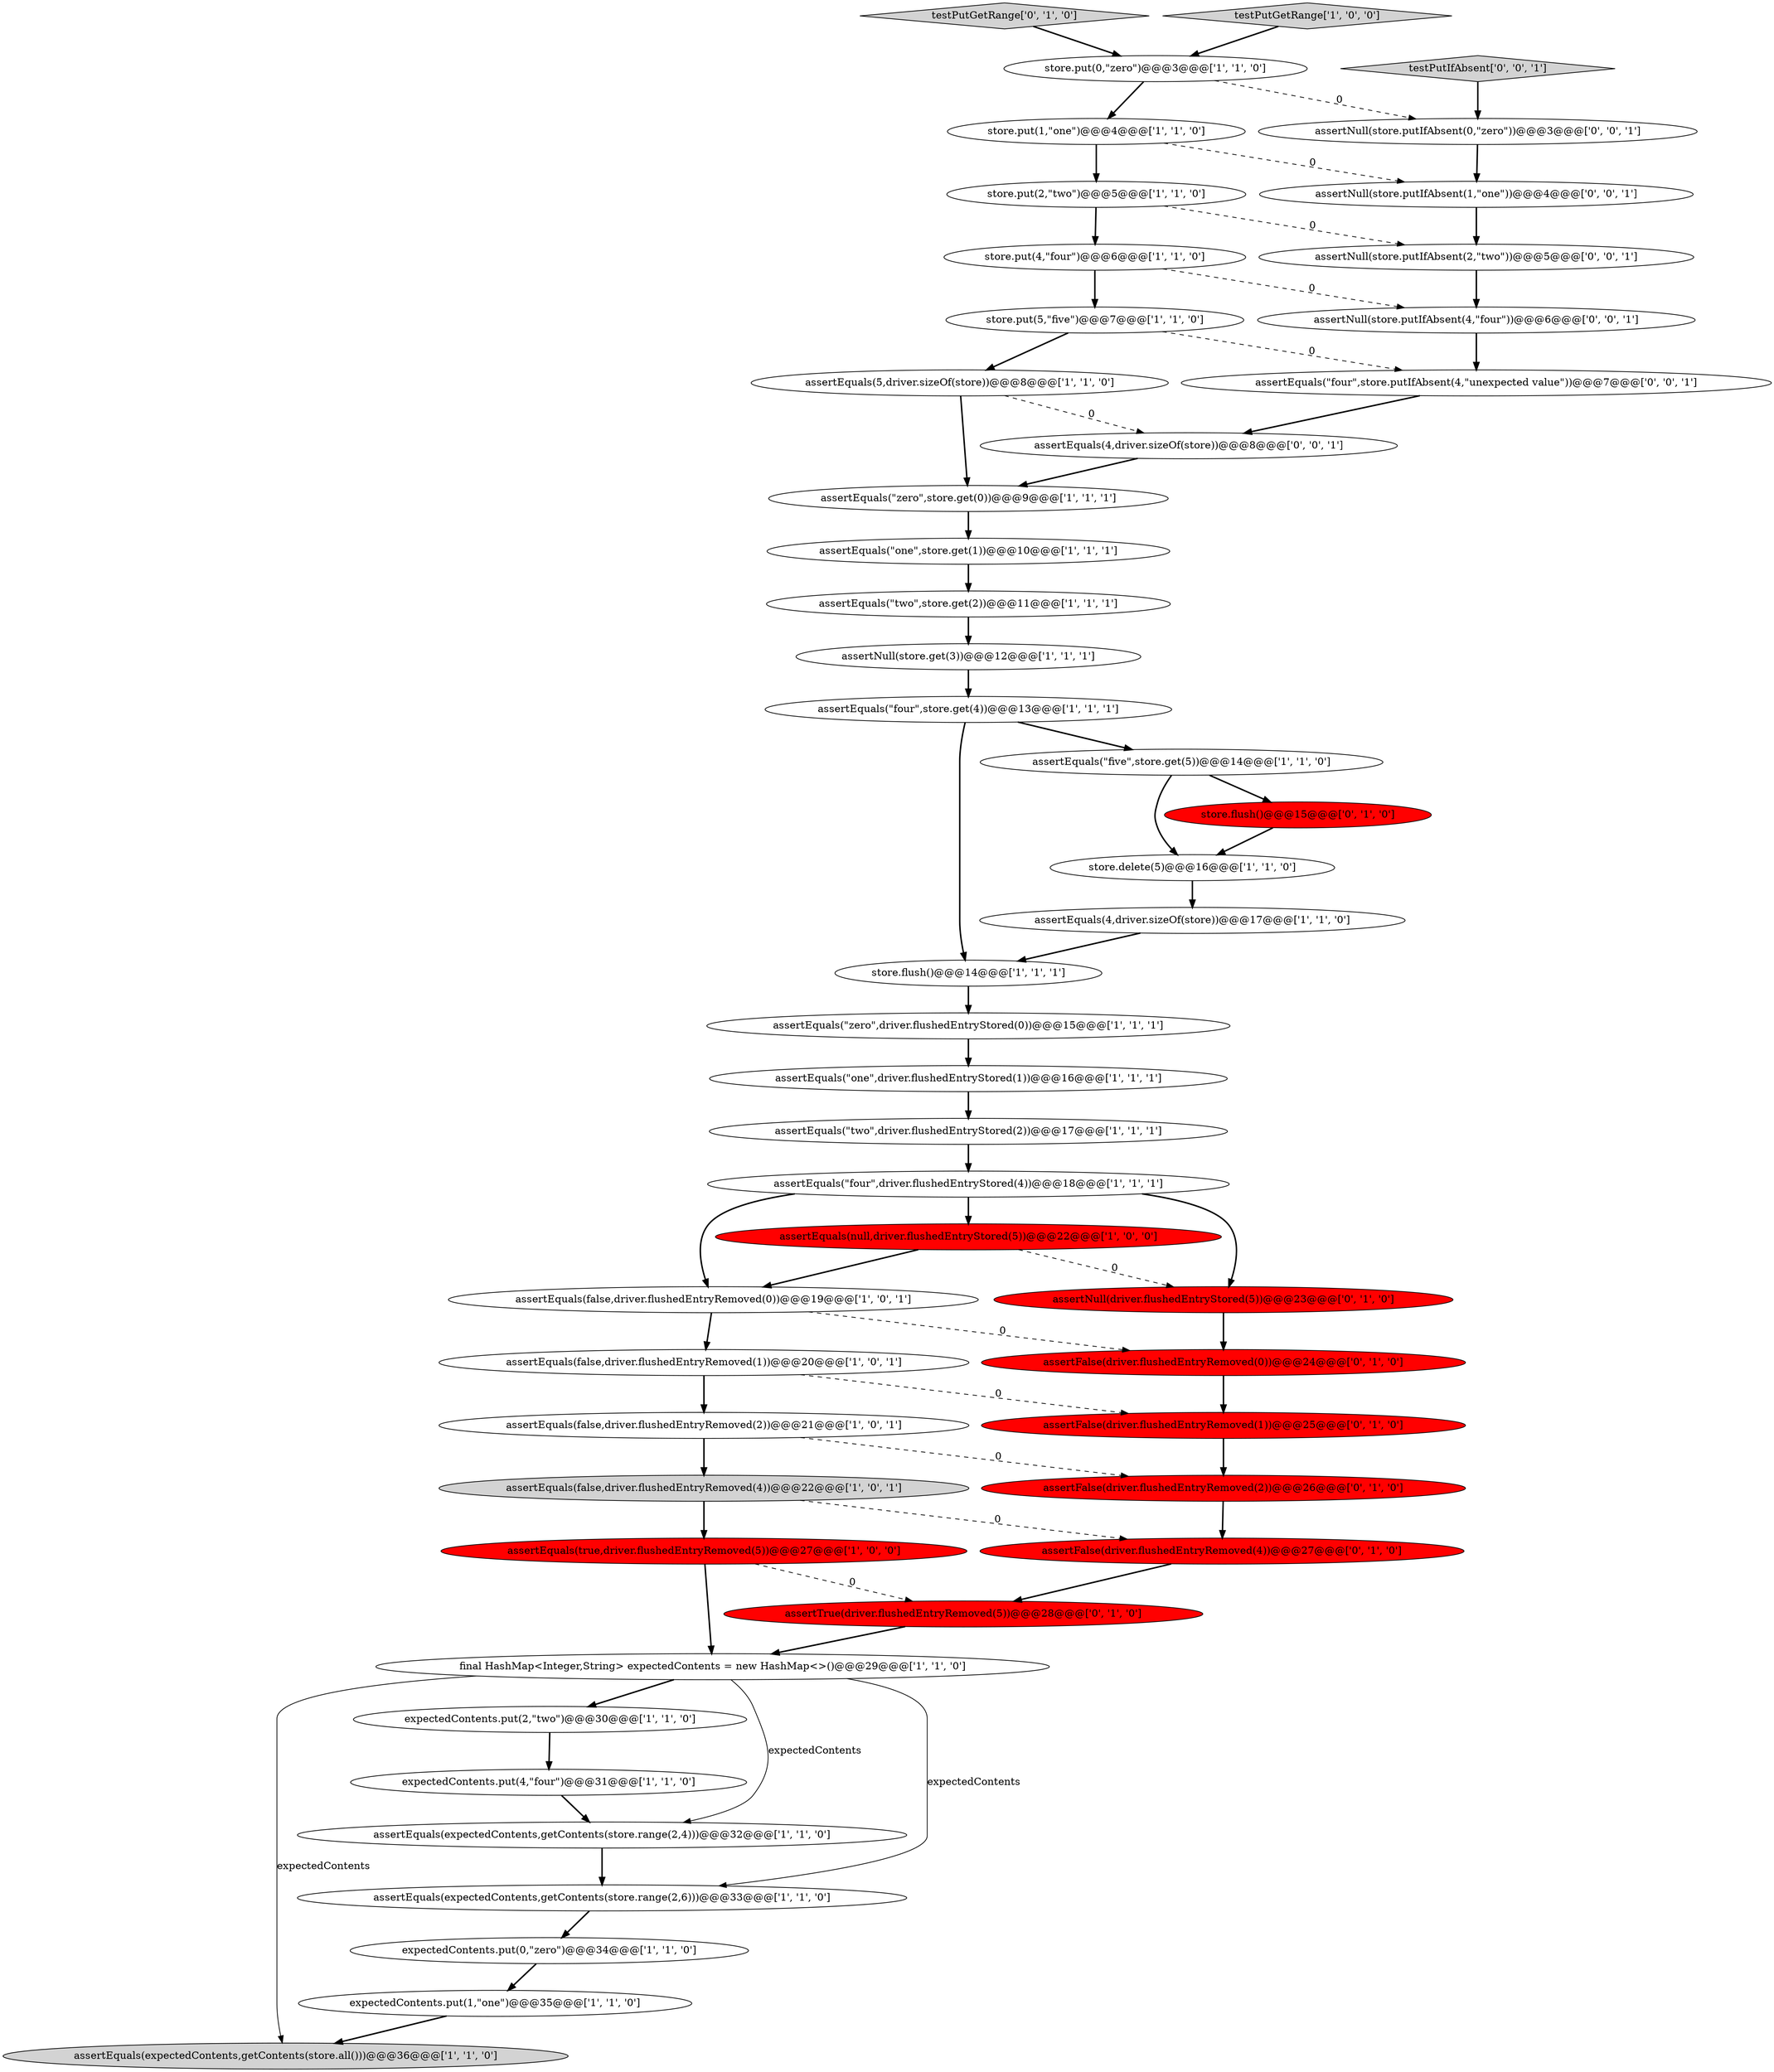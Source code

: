 digraph {
2 [style = filled, label = "store.flush()@@@14@@@['1', '1', '1']", fillcolor = white, shape = ellipse image = "AAA0AAABBB1BBB"];
16 [style = filled, label = "final HashMap<Integer,String> expectedContents = new HashMap<>()@@@29@@@['1', '1', '0']", fillcolor = white, shape = ellipse image = "AAA0AAABBB1BBB"];
13 [style = filled, label = "expectedContents.put(0,\"zero\")@@@34@@@['1', '1', '0']", fillcolor = white, shape = ellipse image = "AAA0AAABBB1BBB"];
24 [style = filled, label = "assertEquals(expectedContents,getContents(store.range(2,4)))@@@32@@@['1', '1', '0']", fillcolor = white, shape = ellipse image = "AAA0AAABBB1BBB"];
12 [style = filled, label = "assertEquals(\"two\",store.get(2))@@@11@@@['1', '1', '1']", fillcolor = white, shape = ellipse image = "AAA0AAABBB1BBB"];
29 [style = filled, label = "assertEquals(null,driver.flushedEntryStored(5))@@@22@@@['1', '0', '0']", fillcolor = red, shape = ellipse image = "AAA1AAABBB1BBB"];
23 [style = filled, label = "assertEquals(\"zero\",driver.flushedEntryStored(0))@@@15@@@['1', '1', '1']", fillcolor = white, shape = ellipse image = "AAA0AAABBB1BBB"];
7 [style = filled, label = "assertEquals(\"four\",store.get(4))@@@13@@@['1', '1', '1']", fillcolor = white, shape = ellipse image = "AAA0AAABBB1BBB"];
32 [style = filled, label = "store.put(4,\"four\")@@@6@@@['1', '1', '0']", fillcolor = white, shape = ellipse image = "AAA0AAABBB1BBB"];
22 [style = filled, label = "assertEquals(\"one\",store.get(1))@@@10@@@['1', '1', '1']", fillcolor = white, shape = ellipse image = "AAA0AAABBB1BBB"];
21 [style = filled, label = "assertEquals(5,driver.sizeOf(store))@@@8@@@['1', '1', '0']", fillcolor = white, shape = ellipse image = "AAA0AAABBB1BBB"];
10 [style = filled, label = "assertEquals(false,driver.flushedEntryRemoved(4))@@@22@@@['1', '0', '1']", fillcolor = lightgray, shape = ellipse image = "AAA0AAABBB1BBB"];
41 [style = filled, label = "testPutGetRange['0', '1', '0']", fillcolor = lightgray, shape = diamond image = "AAA0AAABBB2BBB"];
1 [style = filled, label = "assertEquals(\"two\",driver.flushedEntryStored(2))@@@17@@@['1', '1', '1']", fillcolor = white, shape = ellipse image = "AAA0AAABBB1BBB"];
39 [style = filled, label = "assertTrue(driver.flushedEntryRemoved(5))@@@28@@@['0', '1', '0']", fillcolor = red, shape = ellipse image = "AAA1AAABBB2BBB"];
20 [style = filled, label = "assertEquals(true,driver.flushedEntryRemoved(5))@@@27@@@['1', '0', '0']", fillcolor = red, shape = ellipse image = "AAA1AAABBB1BBB"];
5 [style = filled, label = "assertEquals(false,driver.flushedEntryRemoved(1))@@@20@@@['1', '0', '1']", fillcolor = white, shape = ellipse image = "AAA0AAABBB1BBB"];
9 [style = filled, label = "assertEquals(false,driver.flushedEntryRemoved(2))@@@21@@@['1', '0', '1']", fillcolor = white, shape = ellipse image = "AAA0AAABBB1BBB"];
3 [style = filled, label = "store.put(0,\"zero\")@@@3@@@['1', '1', '0']", fillcolor = white, shape = ellipse image = "AAA0AAABBB1BBB"];
25 [style = filled, label = "testPutGetRange['1', '0', '0']", fillcolor = lightgray, shape = diamond image = "AAA0AAABBB1BBB"];
36 [style = filled, label = "assertFalse(driver.flushedEntryRemoved(1))@@@25@@@['0', '1', '0']", fillcolor = red, shape = ellipse image = "AAA1AAABBB2BBB"];
35 [style = filled, label = "assertNull(driver.flushedEntryStored(5))@@@23@@@['0', '1', '0']", fillcolor = red, shape = ellipse image = "AAA1AAABBB2BBB"];
40 [style = filled, label = "assertFalse(driver.flushedEntryRemoved(0))@@@24@@@['0', '1', '0']", fillcolor = red, shape = ellipse image = "AAA1AAABBB2BBB"];
43 [style = filled, label = "assertNull(store.putIfAbsent(0,\"zero\"))@@@3@@@['0', '0', '1']", fillcolor = white, shape = ellipse image = "AAA0AAABBB3BBB"];
42 [style = filled, label = "assertNull(store.putIfAbsent(4,\"four\"))@@@6@@@['0', '0', '1']", fillcolor = white, shape = ellipse image = "AAA0AAABBB3BBB"];
31 [style = filled, label = "store.put(2,\"two\")@@@5@@@['1', '1', '0']", fillcolor = white, shape = ellipse image = "AAA0AAABBB1BBB"];
17 [style = filled, label = "assertEquals(\"one\",driver.flushedEntryStored(1))@@@16@@@['1', '1', '1']", fillcolor = white, shape = ellipse image = "AAA0AAABBB1BBB"];
45 [style = filled, label = "assertNull(store.putIfAbsent(2,\"two\"))@@@5@@@['0', '0', '1']", fillcolor = white, shape = ellipse image = "AAA0AAABBB3BBB"];
8 [style = filled, label = "expectedContents.put(1,\"one\")@@@35@@@['1', '1', '0']", fillcolor = white, shape = ellipse image = "AAA0AAABBB1BBB"];
34 [style = filled, label = "store.flush()@@@15@@@['0', '1', '0']", fillcolor = red, shape = ellipse image = "AAA1AAABBB2BBB"];
38 [style = filled, label = "assertFalse(driver.flushedEntryRemoved(4))@@@27@@@['0', '1', '0']", fillcolor = red, shape = ellipse image = "AAA1AAABBB2BBB"];
37 [style = filled, label = "assertFalse(driver.flushedEntryRemoved(2))@@@26@@@['0', '1', '0']", fillcolor = red, shape = ellipse image = "AAA1AAABBB2BBB"];
47 [style = filled, label = "assertEquals(\"four\",store.putIfAbsent(4,\"unexpected value\"))@@@7@@@['0', '0', '1']", fillcolor = white, shape = ellipse image = "AAA0AAABBB3BBB"];
48 [style = filled, label = "assertEquals(4,driver.sizeOf(store))@@@8@@@['0', '0', '1']", fillcolor = white, shape = ellipse image = "AAA0AAABBB3BBB"];
11 [style = filled, label = "assertEquals(4,driver.sizeOf(store))@@@17@@@['1', '1', '0']", fillcolor = white, shape = ellipse image = "AAA0AAABBB1BBB"];
4 [style = filled, label = "assertEquals(expectedContents,getContents(store.all()))@@@36@@@['1', '1', '0']", fillcolor = lightgray, shape = ellipse image = "AAA0AAABBB1BBB"];
44 [style = filled, label = "assertNull(store.putIfAbsent(1,\"one\"))@@@4@@@['0', '0', '1']", fillcolor = white, shape = ellipse image = "AAA0AAABBB3BBB"];
19 [style = filled, label = "assertEquals(false,driver.flushedEntryRemoved(0))@@@19@@@['1', '0', '1']", fillcolor = white, shape = ellipse image = "AAA0AAABBB1BBB"];
0 [style = filled, label = "assertNull(store.get(3))@@@12@@@['1', '1', '1']", fillcolor = white, shape = ellipse image = "AAA0AAABBB1BBB"];
14 [style = filled, label = "expectedContents.put(4,\"four\")@@@31@@@['1', '1', '0']", fillcolor = white, shape = ellipse image = "AAA0AAABBB1BBB"];
6 [style = filled, label = "assertEquals(expectedContents,getContents(store.range(2,6)))@@@33@@@['1', '1', '0']", fillcolor = white, shape = ellipse image = "AAA0AAABBB1BBB"];
18 [style = filled, label = "store.put(1,\"one\")@@@4@@@['1', '1', '0']", fillcolor = white, shape = ellipse image = "AAA0AAABBB1BBB"];
30 [style = filled, label = "expectedContents.put(2,\"two\")@@@30@@@['1', '1', '0']", fillcolor = white, shape = ellipse image = "AAA0AAABBB1BBB"];
26 [style = filled, label = "store.put(5,\"five\")@@@7@@@['1', '1', '0']", fillcolor = white, shape = ellipse image = "AAA0AAABBB1BBB"];
27 [style = filled, label = "assertEquals(\"zero\",store.get(0))@@@9@@@['1', '1', '1']", fillcolor = white, shape = ellipse image = "AAA0AAABBB1BBB"];
28 [style = filled, label = "assertEquals(\"four\",driver.flushedEntryStored(4))@@@18@@@['1', '1', '1']", fillcolor = white, shape = ellipse image = "AAA0AAABBB1BBB"];
33 [style = filled, label = "store.delete(5)@@@16@@@['1', '1', '0']", fillcolor = white, shape = ellipse image = "AAA0AAABBB1BBB"];
15 [style = filled, label = "assertEquals(\"five\",store.get(5))@@@14@@@['1', '1', '0']", fillcolor = white, shape = ellipse image = "AAA0AAABBB1BBB"];
46 [style = filled, label = "testPutIfAbsent['0', '0', '1']", fillcolor = lightgray, shape = diamond image = "AAA0AAABBB3BBB"];
28->29 [style = bold, label=""];
18->31 [style = bold, label=""];
14->24 [style = bold, label=""];
10->20 [style = bold, label=""];
39->16 [style = bold, label=""];
17->1 [style = bold, label=""];
5->9 [style = bold, label=""];
15->34 [style = bold, label=""];
47->48 [style = bold, label=""];
21->27 [style = bold, label=""];
31->32 [style = bold, label=""];
41->3 [style = bold, label=""];
25->3 [style = bold, label=""];
34->33 [style = bold, label=""];
16->24 [style = solid, label="expectedContents"];
10->38 [style = dashed, label="0"];
31->45 [style = dashed, label="0"];
42->47 [style = bold, label=""];
26->47 [style = dashed, label="0"];
9->10 [style = bold, label=""];
5->36 [style = dashed, label="0"];
27->22 [style = bold, label=""];
12->0 [style = bold, label=""];
32->26 [style = bold, label=""];
38->39 [style = bold, label=""];
11->2 [style = bold, label=""];
48->27 [style = bold, label=""];
9->37 [style = dashed, label="0"];
0->7 [style = bold, label=""];
26->21 [style = bold, label=""];
3->18 [style = bold, label=""];
2->23 [style = bold, label=""];
19->5 [style = bold, label=""];
35->40 [style = bold, label=""];
33->11 [style = bold, label=""];
1->28 [style = bold, label=""];
28->35 [style = bold, label=""];
18->44 [style = dashed, label="0"];
20->16 [style = bold, label=""];
29->19 [style = bold, label=""];
40->36 [style = bold, label=""];
7->2 [style = bold, label=""];
22->12 [style = bold, label=""];
37->38 [style = bold, label=""];
6->13 [style = bold, label=""];
16->30 [style = bold, label=""];
16->4 [style = solid, label="expectedContents"];
3->43 [style = dashed, label="0"];
32->42 [style = dashed, label="0"];
28->19 [style = bold, label=""];
21->48 [style = dashed, label="0"];
45->42 [style = bold, label=""];
30->14 [style = bold, label=""];
7->15 [style = bold, label=""];
23->17 [style = bold, label=""];
36->37 [style = bold, label=""];
8->4 [style = bold, label=""];
20->39 [style = dashed, label="0"];
13->8 [style = bold, label=""];
16->6 [style = solid, label="expectedContents"];
24->6 [style = bold, label=""];
44->45 [style = bold, label=""];
43->44 [style = bold, label=""];
19->40 [style = dashed, label="0"];
29->35 [style = dashed, label="0"];
15->33 [style = bold, label=""];
46->43 [style = bold, label=""];
}
